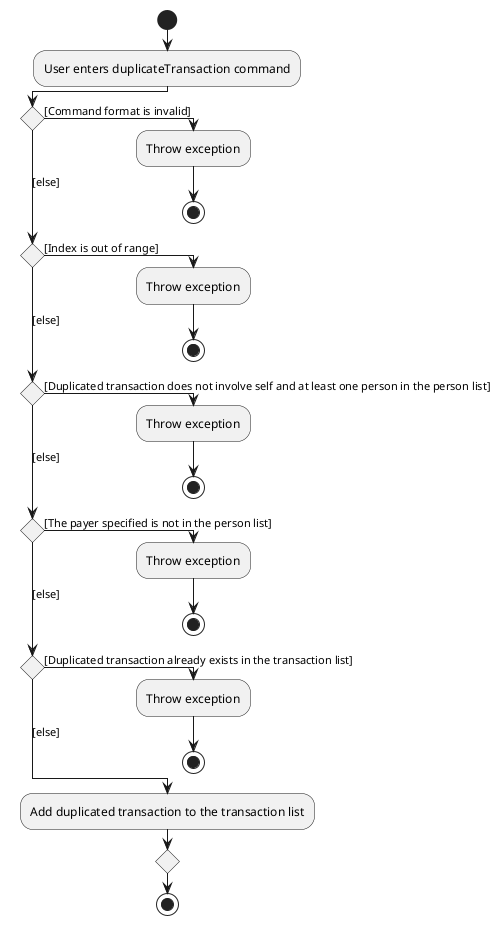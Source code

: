 @startuml
!pragma useVerticalIf on
start
:User enters duplicateTransaction command;
if () then ([Command format is invalid])
  :Throw exception;
  stop
([else]) elseif () then ([Index is out of range])
  :Throw exception;
  stop
([else]) elseif () then ([Duplicated transaction does not involve self and at least one person in the person list])
  :Throw exception;
  stop
([else]) elseif () then ([The payer specified is not in the person list])
  :Throw exception;
  stop
([else]) elseif () then ([Duplicated transaction already exists in the transaction list])
  :Throw exception;
  stop
else ([else])
  :Add duplicated transaction to the transaction list;
endif
stop
@enduml
